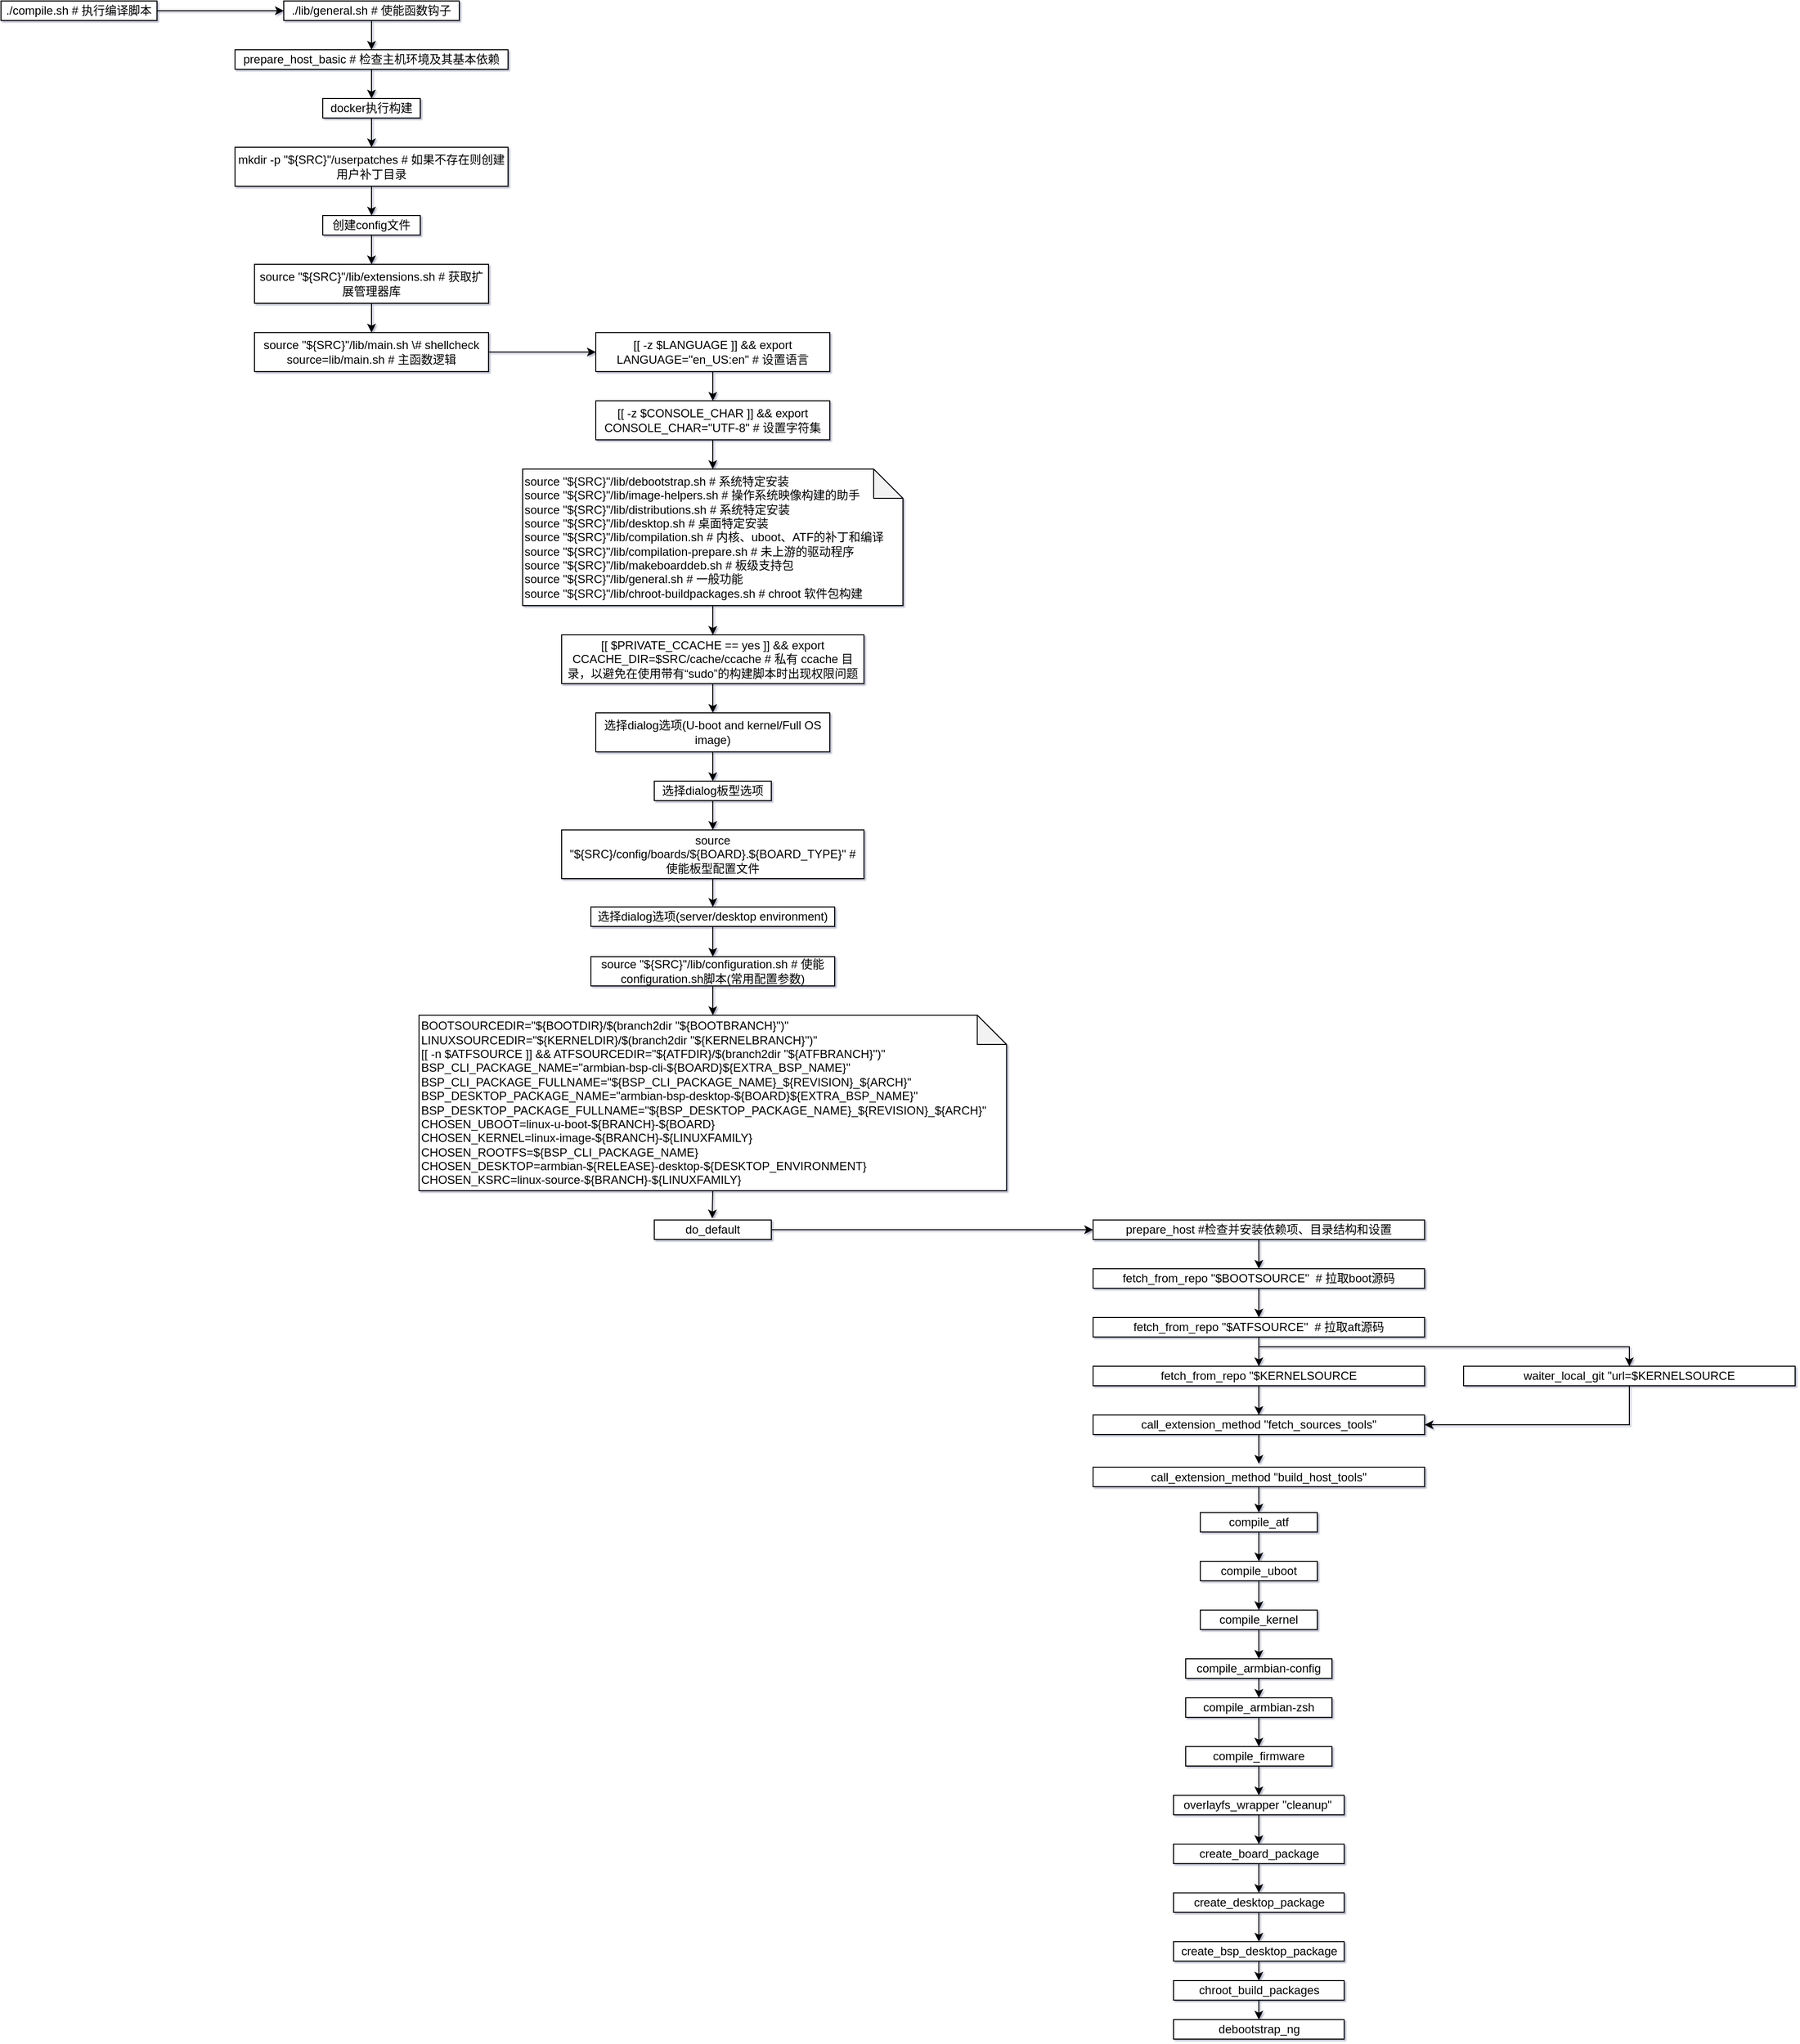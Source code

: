 <mxfile version="19.0.3" type="device"><diagram id="wD-ZX2X2WNgWiX13pClH" name="Page-1"><mxGraphModel dx="1102" dy="937" grid="1" gridSize="10" guides="1" tooltips="1" connect="1" arrows="1" fold="1" page="1" pageScale="1" pageWidth="827" pageHeight="1169" math="0" shadow="1"><root><mxCell id="0"/><mxCell id="1" parent="0"/><mxCell id="xksXhpwBXvCgZ0GnoB5N-13" value="" style="edgeStyle=orthogonalEdgeStyle;rounded=0;orthogonalLoop=1;jettySize=auto;html=1;fontFamily=Lucida Console;shadow=0;" parent="1" source="9CjCVikkidnBDqoJi5Le-1" target="9CjCVikkidnBDqoJi5Le-3" edge="1"><mxGeometry relative="1" as="geometry"/></mxCell><mxCell id="9CjCVikkidnBDqoJi5Le-1" value="./compile.sh # 执行编译脚本" style="rounded=0;whiteSpace=wrap;html=1;shadow=0;" parent="1" vertex="1"><mxGeometry x="80" y="120" width="160" height="20" as="geometry"/></mxCell><mxCell id="xksXhpwBXvCgZ0GnoB5N-15" style="edgeStyle=orthogonalEdgeStyle;rounded=0;orthogonalLoop=1;jettySize=auto;html=1;exitX=0.5;exitY=1;exitDx=0;exitDy=0;fontFamily=Lucida Console;shadow=0;" parent="1" source="9CjCVikkidnBDqoJi5Le-3" target="xksXhpwBXvCgZ0GnoB5N-7" edge="1"><mxGeometry relative="1" as="geometry"/></mxCell><mxCell id="9CjCVikkidnBDqoJi5Le-3" value="./lib/general.sh # 使能函数钩子" style="rounded=0;whiteSpace=wrap;html=1;gradientColor=none;sketch=0;shadow=0;" parent="1" vertex="1"><mxGeometry x="370" y="120" width="180" height="20" as="geometry"/></mxCell><mxCell id="xksXhpwBXvCgZ0GnoB5N-16" value="" style="edgeStyle=orthogonalEdgeStyle;rounded=0;orthogonalLoop=1;jettySize=auto;html=1;fontFamily=Lucida Console;shadow=0;" parent="1" source="xksXhpwBXvCgZ0GnoB5N-7" target="xksXhpwBXvCgZ0GnoB5N-12" edge="1"><mxGeometry relative="1" as="geometry"/></mxCell><mxCell id="xksXhpwBXvCgZ0GnoB5N-7" value="prepare_host_basic # 检查主机环境及其基本依赖" style="rounded=0;whiteSpace=wrap;html=1;shadow=0;" parent="1" vertex="1"><mxGeometry x="320" y="170" width="280" height="20" as="geometry"/></mxCell><mxCell id="xksXhpwBXvCgZ0GnoB5N-21" style="edgeStyle=orthogonalEdgeStyle;rounded=0;orthogonalLoop=1;jettySize=auto;html=1;exitX=0.5;exitY=1;exitDx=0;exitDy=0;entryX=0.5;entryY=0;entryDx=0;entryDy=0;fontFamily=Lucida Console;shadow=0;" parent="1" source="xksXhpwBXvCgZ0GnoB5N-12" target="xksXhpwBXvCgZ0GnoB5N-17" edge="1"><mxGeometry relative="1" as="geometry"/></mxCell><mxCell id="xksXhpwBXvCgZ0GnoB5N-12" value="docker执行构建" style="rounded=0;whiteSpace=wrap;html=1;shadow=0;" parent="1" vertex="1"><mxGeometry x="410" y="220" width="100" height="20" as="geometry"/></mxCell><mxCell id="xksXhpwBXvCgZ0GnoB5N-22" style="edgeStyle=orthogonalEdgeStyle;rounded=0;orthogonalLoop=1;jettySize=auto;html=1;exitX=0.5;exitY=1;exitDx=0;exitDy=0;entryX=0.5;entryY=0;entryDx=0;entryDy=0;fontFamily=Lucida Console;shadow=0;" parent="1" source="xksXhpwBXvCgZ0GnoB5N-17" target="xksXhpwBXvCgZ0GnoB5N-18" edge="1"><mxGeometry relative="1" as="geometry"/></mxCell><mxCell id="xksXhpwBXvCgZ0GnoB5N-17" value="mkdir -p &quot;${SRC}&quot;/userpatches # 如果不存在则创建用户补丁目录" style="rounded=0;whiteSpace=wrap;html=1;shadow=0;" parent="1" vertex="1"><mxGeometry x="320" y="270" width="280" height="40" as="geometry"/></mxCell><mxCell id="xksXhpwBXvCgZ0GnoB5N-23" style="edgeStyle=orthogonalEdgeStyle;rounded=0;orthogonalLoop=1;jettySize=auto;html=1;exitX=0.5;exitY=1;exitDx=0;exitDy=0;entryX=0.5;entryY=0;entryDx=0;entryDy=0;fontFamily=Lucida Console;shadow=0;" parent="1" source="xksXhpwBXvCgZ0GnoB5N-18" target="xksXhpwBXvCgZ0GnoB5N-19" edge="1"><mxGeometry relative="1" as="geometry"/></mxCell><mxCell id="xksXhpwBXvCgZ0GnoB5N-18" value="创建config文件" style="rounded=0;whiteSpace=wrap;html=1;shadow=0;" parent="1" vertex="1"><mxGeometry x="410" y="340" width="100" height="20" as="geometry"/></mxCell><mxCell id="xksXhpwBXvCgZ0GnoB5N-24" style="edgeStyle=orthogonalEdgeStyle;rounded=0;orthogonalLoop=1;jettySize=auto;html=1;exitX=0.5;exitY=1;exitDx=0;exitDy=0;entryX=0.5;entryY=0;entryDx=0;entryDy=0;fontFamily=Lucida Console;shadow=0;" parent="1" source="xksXhpwBXvCgZ0GnoB5N-19" target="xksXhpwBXvCgZ0GnoB5N-20" edge="1"><mxGeometry relative="1" as="geometry"/></mxCell><mxCell id="xksXhpwBXvCgZ0GnoB5N-19" value="source &quot;${SRC}&quot;/lib/extensions.sh # 获取扩展管理器库" style="rounded=0;whiteSpace=wrap;html=1;shadow=0;glass=0;" parent="1" vertex="1"><mxGeometry x="340" y="390" width="240" height="40" as="geometry"/></mxCell><mxCell id="SzC1l6cs5nSfTwcxTcUp-26" style="edgeStyle=orthogonalEdgeStyle;rounded=0;orthogonalLoop=1;jettySize=auto;html=1;exitX=1;exitY=0.5;exitDx=0;exitDy=0;entryX=0;entryY=0.5;entryDx=0;entryDy=0;shadow=0;" parent="1" source="xksXhpwBXvCgZ0GnoB5N-20" target="SzC1l6cs5nSfTwcxTcUp-25" edge="1"><mxGeometry relative="1" as="geometry"/></mxCell><mxCell id="xksXhpwBXvCgZ0GnoB5N-20" value="source &quot;${SRC}&quot;/lib/main.sh \# shellcheck source=lib/main.sh # 主函数逻辑" style="rounded=0;whiteSpace=wrap;html=1;shadow=0;" parent="1" vertex="1"><mxGeometry x="340" y="460" width="240" height="40" as="geometry"/></mxCell><mxCell id="bsCm_6E_pGMefL_QfDVL-20" style="edgeStyle=orthogonalEdgeStyle;rounded=0;orthogonalLoop=1;jettySize=auto;html=1;exitX=0.5;exitY=1;exitDx=0;exitDy=0;entryX=0.5;entryY=0;entryDx=0;entryDy=0;" parent="1" source="SzC1l6cs5nSfTwcxTcUp-25" target="bsCm_6E_pGMefL_QfDVL-11" edge="1"><mxGeometry relative="1" as="geometry"/></mxCell><mxCell id="SzC1l6cs5nSfTwcxTcUp-25" value="&lt;div&gt;[[ -z $LANGUAGE ]] &amp;amp;&amp;amp; export LANGUAGE=&quot;en_US:en&quot; # 设置语言&lt;/div&gt;" style="rounded=0;whiteSpace=wrap;html=1;shadow=0;" parent="1" vertex="1"><mxGeometry x="690" y="460" width="240" height="40" as="geometry"/></mxCell><mxCell id="bsCm_6E_pGMefL_QfDVL-22" style="edgeStyle=orthogonalEdgeStyle;rounded=0;orthogonalLoop=1;jettySize=auto;html=1;exitX=0.5;exitY=1;exitDx=0;exitDy=0;exitPerimeter=0;entryX=0.5;entryY=0;entryDx=0;entryDy=0;" parent="1" source="bsCm_6E_pGMefL_QfDVL-10" target="bsCm_6E_pGMefL_QfDVL-12" edge="1"><mxGeometry relative="1" as="geometry"/></mxCell><mxCell id="bsCm_6E_pGMefL_QfDVL-10" value="&lt;div&gt;source &quot;${SRC}&quot;/lib/debootstrap.sh # 系统特定安装&lt;/div&gt;&lt;div&gt;source &quot;${SRC}&quot;/lib/image-helpers.sh # 操作系统映像构建的助手&lt;/div&gt;&lt;div&gt;source &quot;${SRC}&quot;/lib/distributions.sh # 系统特定安装&lt;/div&gt;&lt;div&gt;source &quot;${SRC}&quot;/lib/desktop.sh # 桌面特定安装&lt;/div&gt;&lt;div&gt;source &quot;${SRC}&quot;/lib/compilation.sh # 内核、uboot、ATF的补丁和编译&lt;/div&gt;&lt;div&gt;source &quot;${SRC}&quot;/lib/compilation-prepare.sh # 未上游的驱动程序&lt;/div&gt;&lt;div&gt;source &quot;${SRC}&quot;/lib/makeboarddeb.sh # 板级支持包&lt;/div&gt;&lt;div&gt;source &quot;${SRC}&quot;/lib/general.sh # 一般功能&lt;/div&gt;&lt;div&gt;source &quot;${SRC}&quot;/lib/chroot-buildpackages.sh # chroot 软件包构建&lt;/div&gt;" style="shape=note;whiteSpace=wrap;html=1;backgroundOutline=1;darkOpacity=0.05;align=left;" parent="1" vertex="1"><mxGeometry x="615" y="600" width="390" height="140" as="geometry"/></mxCell><mxCell id="bsCm_6E_pGMefL_QfDVL-21" style="edgeStyle=orthogonalEdgeStyle;rounded=0;orthogonalLoop=1;jettySize=auto;html=1;exitX=0.5;exitY=1;exitDx=0;exitDy=0;entryX=0.5;entryY=0;entryDx=0;entryDy=0;entryPerimeter=0;" parent="1" source="bsCm_6E_pGMefL_QfDVL-11" target="bsCm_6E_pGMefL_QfDVL-10" edge="1"><mxGeometry relative="1" as="geometry"/></mxCell><mxCell id="bsCm_6E_pGMefL_QfDVL-11" value="&lt;div&gt;[[ -z $CONSOLE_CHAR ]] &amp;amp;&amp;amp; export CONSOLE_CHAR=&quot;UTF-8&quot; # 设置字符集&lt;/div&gt;" style="rounded=0;whiteSpace=wrap;html=1;shadow=0;" parent="1" vertex="1"><mxGeometry x="690" y="530" width="240" height="40" as="geometry"/></mxCell><mxCell id="bsCm_6E_pGMefL_QfDVL-23" style="edgeStyle=orthogonalEdgeStyle;rounded=0;orthogonalLoop=1;jettySize=auto;html=1;exitX=0.5;exitY=1;exitDx=0;exitDy=0;entryX=0.5;entryY=0;entryDx=0;entryDy=0;" parent="1" source="bsCm_6E_pGMefL_QfDVL-12" target="bsCm_6E_pGMefL_QfDVL-13" edge="1"><mxGeometry relative="1" as="geometry"/></mxCell><mxCell id="bsCm_6E_pGMefL_QfDVL-12" value="&lt;div&gt;[[ $PRIVATE_CCACHE == yes ]] &amp;amp;&amp;amp; export CCACHE_DIR=$SRC/cache/ccache #&amp;nbsp;私有 ccache 目录，以避免在使用带有“sudo”的构建脚本时出现权限问题&lt;/div&gt;" style="rounded=0;whiteSpace=wrap;html=1;shadow=0;" parent="1" vertex="1"><mxGeometry x="655" y="770" width="310" height="50" as="geometry"/></mxCell><mxCell id="bsCm_6E_pGMefL_QfDVL-24" style="edgeStyle=orthogonalEdgeStyle;rounded=0;orthogonalLoop=1;jettySize=auto;html=1;entryX=0.5;entryY=0;entryDx=0;entryDy=0;" parent="1" source="bsCm_6E_pGMefL_QfDVL-13" target="bsCm_6E_pGMefL_QfDVL-14" edge="1"><mxGeometry relative="1" as="geometry"/></mxCell><mxCell id="bsCm_6E_pGMefL_QfDVL-13" value="&lt;div&gt;选择dialog选项(U-boot and kernel/Full OS image)&lt;/div&gt;" style="rounded=0;whiteSpace=wrap;html=1;shadow=0;" parent="1" vertex="1"><mxGeometry x="690" y="850" width="240" height="40" as="geometry"/></mxCell><mxCell id="bsCm_6E_pGMefL_QfDVL-25" style="edgeStyle=orthogonalEdgeStyle;rounded=0;orthogonalLoop=1;jettySize=auto;html=1;exitX=0.5;exitY=1;exitDx=0;exitDy=0;entryX=0.5;entryY=0;entryDx=0;entryDy=0;" parent="1" source="bsCm_6E_pGMefL_QfDVL-14" target="bsCm_6E_pGMefL_QfDVL-15" edge="1"><mxGeometry relative="1" as="geometry"/></mxCell><mxCell id="bsCm_6E_pGMefL_QfDVL-14" value="&lt;div&gt;选择dialog板型选项&lt;/div&gt;" style="rounded=0;whiteSpace=wrap;html=1;shadow=0;" parent="1" vertex="1"><mxGeometry x="750" y="920" width="120" height="20" as="geometry"/></mxCell><mxCell id="bsCm_6E_pGMefL_QfDVL-26" style="edgeStyle=orthogonalEdgeStyle;rounded=0;orthogonalLoop=1;jettySize=auto;html=1;exitX=0.5;exitY=1;exitDx=0;exitDy=0;entryX=0.5;entryY=0;entryDx=0;entryDy=0;" parent="1" source="bsCm_6E_pGMefL_QfDVL-15" target="bsCm_6E_pGMefL_QfDVL-16" edge="1"><mxGeometry relative="1" as="geometry"/></mxCell><mxCell id="bsCm_6E_pGMefL_QfDVL-15" value="&lt;div&gt;source &quot;${SRC}/config/boards/${BOARD}.${BOARD_TYPE}&quot; # 使能板型配置文件&lt;/div&gt;" style="rounded=0;whiteSpace=wrap;html=1;shadow=0;" parent="1" vertex="1"><mxGeometry x="655" y="970" width="310" height="50" as="geometry"/></mxCell><mxCell id="bsCm_6E_pGMefL_QfDVL-27" style="edgeStyle=orthogonalEdgeStyle;rounded=0;orthogonalLoop=1;jettySize=auto;html=1;exitX=0.5;exitY=1;exitDx=0;exitDy=0;entryX=0.5;entryY=0;entryDx=0;entryDy=0;" parent="1" source="bsCm_6E_pGMefL_QfDVL-16" target="bsCm_6E_pGMefL_QfDVL-17" edge="1"><mxGeometry relative="1" as="geometry"/></mxCell><mxCell id="bsCm_6E_pGMefL_QfDVL-16" value="&lt;div&gt;选择dialog选项(server/desktop environment)&lt;/div&gt;" style="rounded=0;whiteSpace=wrap;html=1;shadow=0;" parent="1" vertex="1"><mxGeometry x="685" y="1049" width="250" height="20" as="geometry"/></mxCell><mxCell id="bsCm_6E_pGMefL_QfDVL-28" style="edgeStyle=orthogonalEdgeStyle;rounded=0;orthogonalLoop=1;jettySize=auto;html=1;exitX=0.5;exitY=1;exitDx=0;exitDy=0;entryX=0.5;entryY=0;entryDx=0;entryDy=0;entryPerimeter=0;" parent="1" source="bsCm_6E_pGMefL_QfDVL-17" target="bsCm_6E_pGMefL_QfDVL-18" edge="1"><mxGeometry relative="1" as="geometry"/></mxCell><mxCell id="bsCm_6E_pGMefL_QfDVL-17" value="&lt;div&gt;source &quot;${SRC}&quot;/lib/configuration.sh #&amp;nbsp;使能configuration.sh脚本(常用配置参数)&lt;/div&gt;" style="rounded=0;whiteSpace=wrap;html=1;shadow=0;" parent="1" vertex="1"><mxGeometry x="685" y="1100" width="250" height="30" as="geometry"/></mxCell><mxCell id="bsCm_6E_pGMefL_QfDVL-29" style="edgeStyle=orthogonalEdgeStyle;rounded=0;orthogonalLoop=1;jettySize=auto;html=1;exitX=0.5;exitY=1;exitDx=0;exitDy=0;exitPerimeter=0;entryX=0.495;entryY=-0.081;entryDx=0;entryDy=0;entryPerimeter=0;" parent="1" source="bsCm_6E_pGMefL_QfDVL-18" target="bsCm_6E_pGMefL_QfDVL-19" edge="1"><mxGeometry relative="1" as="geometry"/></mxCell><mxCell id="bsCm_6E_pGMefL_QfDVL-18" value="&lt;div&gt;BOOTSOURCEDIR=&quot;${BOOTDIR}/$(branch2dir &quot;${BOOTBRANCH}&quot;)&quot;&lt;/div&gt;&lt;div&gt;LINUXSOURCEDIR=&quot;${KERNELDIR}/$(branch2dir &quot;${KERNELBRANCH}&quot;)&quot;&lt;/div&gt;&lt;div&gt;[[ -n $ATFSOURCE ]] &amp;amp;&amp;amp; ATFSOURCEDIR=&quot;${ATFDIR}/$(branch2dir &quot;${ATFBRANCH}&quot;)&quot;&lt;/div&gt;&lt;div&gt;BSP_CLI_PACKAGE_NAME=&quot;armbian-bsp-cli-${BOARD}${EXTRA_BSP_NAME}&quot;&lt;/div&gt;&lt;div&gt;BSP_CLI_PACKAGE_FULLNAME=&quot;${BSP_CLI_PACKAGE_NAME}_${REVISION}_${ARCH}&quot;&lt;/div&gt;&lt;div&gt;BSP_DESKTOP_PACKAGE_NAME=&quot;armbian-bsp-desktop-${BOARD}${EXTRA_BSP_NAME}&quot;&lt;/div&gt;&lt;div&gt;BSP_DESKTOP_PACKAGE_FULLNAME=&quot;${BSP_DESKTOP_PACKAGE_NAME}_${REVISION}_${ARCH}&quot;&lt;/div&gt;&lt;div&gt;CHOSEN_UBOOT=linux-u-boot-${BRANCH}-${BOARD}&lt;/div&gt;&lt;div&gt;CHOSEN_KERNEL=linux-image-${BRANCH}-${LINUXFAMILY}&lt;/div&gt;&lt;div&gt;CHOSEN_ROOTFS=${BSP_CLI_PACKAGE_NAME}&lt;/div&gt;&lt;div&gt;CHOSEN_DESKTOP=armbian-${RELEASE}-desktop-${DESKTOP_ENVIRONMENT}&lt;/div&gt;&lt;div&gt;CHOSEN_KSRC=linux-source-${BRANCH}-${LINUXFAMILY}&lt;/div&gt;" style="shape=note;whiteSpace=wrap;html=1;backgroundOutline=1;darkOpacity=0.05;align=left;" parent="1" vertex="1"><mxGeometry x="508.75" y="1160" width="602.5" height="180" as="geometry"/></mxCell><mxCell id="bsCm_6E_pGMefL_QfDVL-54" style="edgeStyle=orthogonalEdgeStyle;rounded=0;orthogonalLoop=1;jettySize=auto;html=1;exitX=1;exitY=0.5;exitDx=0;exitDy=0;" parent="1" source="bsCm_6E_pGMefL_QfDVL-19" target="bsCm_6E_pGMefL_QfDVL-30" edge="1"><mxGeometry relative="1" as="geometry"/></mxCell><mxCell id="bsCm_6E_pGMefL_QfDVL-19" value="&lt;div&gt;do_default&lt;/div&gt;" style="rounded=0;whiteSpace=wrap;html=1;shadow=0;" parent="1" vertex="1"><mxGeometry x="750" y="1370" width="120" height="20" as="geometry"/></mxCell><mxCell id="bsCm_6E_pGMefL_QfDVL-55" style="edgeStyle=orthogonalEdgeStyle;rounded=0;orthogonalLoop=1;jettySize=auto;html=1;exitX=0.5;exitY=1;exitDx=0;exitDy=0;entryX=0.5;entryY=0;entryDx=0;entryDy=0;" parent="1" source="bsCm_6E_pGMefL_QfDVL-30" target="bsCm_6E_pGMefL_QfDVL-31" edge="1"><mxGeometry relative="1" as="geometry"/></mxCell><mxCell id="bsCm_6E_pGMefL_QfDVL-30" value="&lt;div&gt;prepare_host #检查并安装依赖项、目录结构和设置&lt;/div&gt;" style="rounded=0;whiteSpace=wrap;html=1;shadow=0;" parent="1" vertex="1"><mxGeometry x="1200" y="1370" width="340" height="20" as="geometry"/></mxCell><mxCell id="bsCm_6E_pGMefL_QfDVL-56" style="edgeStyle=orthogonalEdgeStyle;rounded=0;orthogonalLoop=1;jettySize=auto;html=1;exitX=0.5;exitY=1;exitDx=0;exitDy=0;entryX=0.5;entryY=0;entryDx=0;entryDy=0;" parent="1" source="bsCm_6E_pGMefL_QfDVL-31" target="bsCm_6E_pGMefL_QfDVL-32" edge="1"><mxGeometry relative="1" as="geometry"/></mxCell><mxCell id="bsCm_6E_pGMefL_QfDVL-31" value="&lt;div&gt;fetch_from_repo &quot;$BOOTSOURCE&quot;&amp;nbsp; # 拉取boot源码&lt;/div&gt;" style="rounded=0;whiteSpace=wrap;html=1;shadow=0;" parent="1" vertex="1"><mxGeometry x="1200" y="1420" width="340" height="20" as="geometry"/></mxCell><mxCell id="bsCm_6E_pGMefL_QfDVL-46" style="edgeStyle=orthogonalEdgeStyle;rounded=0;orthogonalLoop=1;jettySize=auto;html=1;exitX=0.5;exitY=1;exitDx=0;exitDy=0;entryX=0.5;entryY=0;entryDx=0;entryDy=0;" parent="1" source="bsCm_6E_pGMefL_QfDVL-32" target="bsCm_6E_pGMefL_QfDVL-35" edge="1"><mxGeometry relative="1" as="geometry"/></mxCell><mxCell id="bsCm_6E_pGMefL_QfDVL-47" style="edgeStyle=orthogonalEdgeStyle;rounded=0;orthogonalLoop=1;jettySize=auto;html=1;exitX=0.5;exitY=1;exitDx=0;exitDy=0;" parent="1" source="bsCm_6E_pGMefL_QfDVL-32" target="bsCm_6E_pGMefL_QfDVL-33" edge="1"><mxGeometry relative="1" as="geometry"><Array as="points"><mxPoint x="1370" y="1500"/><mxPoint x="1750" y="1500"/></Array></mxGeometry></mxCell><mxCell id="bsCm_6E_pGMefL_QfDVL-32" value="&lt;div&gt;fetch_from_repo &quot;$ATFSOURCE&quot;&amp;nbsp; # 拉取aft源码&lt;/div&gt;" style="rounded=0;whiteSpace=wrap;html=1;shadow=0;" parent="1" vertex="1"><mxGeometry x="1200" y="1470" width="340" height="20" as="geometry"/></mxCell><mxCell id="bsCm_6E_pGMefL_QfDVL-45" style="edgeStyle=orthogonalEdgeStyle;rounded=0;orthogonalLoop=1;jettySize=auto;html=1;exitX=0.5;exitY=1;exitDx=0;exitDy=0;entryX=1;entryY=0.5;entryDx=0;entryDy=0;" parent="1" source="bsCm_6E_pGMefL_QfDVL-33" target="bsCm_6E_pGMefL_QfDVL-36" edge="1"><mxGeometry relative="1" as="geometry"><mxPoint x="1570" y="1560" as="targetPoint"/></mxGeometry></mxCell><mxCell id="bsCm_6E_pGMefL_QfDVL-33" value="&lt;div&gt;waiter_local_git &quot;url=$KERNELSOURCE&lt;/div&gt;" style="rounded=0;whiteSpace=wrap;html=1;shadow=0;" parent="1" vertex="1"><mxGeometry x="1580" y="1520" width="340" height="20" as="geometry"/></mxCell><mxCell id="bsCm_6E_pGMefL_QfDVL-44" style="edgeStyle=orthogonalEdgeStyle;rounded=0;orthogonalLoop=1;jettySize=auto;html=1;exitX=0.5;exitY=1;exitDx=0;exitDy=0;entryX=0.5;entryY=0;entryDx=0;entryDy=0;" parent="1" source="bsCm_6E_pGMefL_QfDVL-35" target="bsCm_6E_pGMefL_QfDVL-36" edge="1"><mxGeometry relative="1" as="geometry"/></mxCell><mxCell id="bsCm_6E_pGMefL_QfDVL-35" value="&lt;div&gt;fetch_from_repo &quot;$KERNELSOURCE&lt;/div&gt;" style="rounded=0;whiteSpace=wrap;html=1;shadow=0;" parent="1" vertex="1"><mxGeometry x="1200" y="1520" width="340" height="20" as="geometry"/></mxCell><mxCell id="bsCm_6E_pGMefL_QfDVL-57" style="edgeStyle=orthogonalEdgeStyle;rounded=0;orthogonalLoop=1;jettySize=auto;html=1;exitX=0.5;exitY=1;exitDx=0;exitDy=0;" parent="1" source="bsCm_6E_pGMefL_QfDVL-36" edge="1"><mxGeometry relative="1" as="geometry"><mxPoint x="1370.03" y="1620" as="targetPoint"/></mxGeometry></mxCell><mxCell id="bsCm_6E_pGMefL_QfDVL-36" value="&lt;div&gt;call_extension_method &quot;fetch_sources_tools&quot;&lt;/div&gt;" style="rounded=0;whiteSpace=wrap;html=1;shadow=0;" parent="1" vertex="1"><mxGeometry x="1200" y="1570" width="340" height="20" as="geometry"/></mxCell><mxCell id="bsCm_6E_pGMefL_QfDVL-58" style="edgeStyle=orthogonalEdgeStyle;rounded=0;orthogonalLoop=1;jettySize=auto;html=1;exitX=0.5;exitY=1;exitDx=0;exitDy=0;entryX=0.5;entryY=0;entryDx=0;entryDy=0;" parent="1" source="bsCm_6E_pGMefL_QfDVL-37" target="bsCm_6E_pGMefL_QfDVL-38" edge="1"><mxGeometry relative="1" as="geometry"/></mxCell><mxCell id="bsCm_6E_pGMefL_QfDVL-37" value="&lt;div&gt;call_extension_method &quot;build_host_tools&quot;&lt;/div&gt;" style="rounded=0;whiteSpace=wrap;html=1;shadow=0;" parent="1" vertex="1"><mxGeometry x="1200" y="1623.5" width="340" height="20" as="geometry"/></mxCell><mxCell id="bsCm_6E_pGMefL_QfDVL-59" style="edgeStyle=orthogonalEdgeStyle;rounded=0;orthogonalLoop=1;jettySize=auto;html=1;exitX=0.5;exitY=1;exitDx=0;exitDy=0;entryX=0.5;entryY=0;entryDx=0;entryDy=0;" parent="1" source="bsCm_6E_pGMefL_QfDVL-38" target="bsCm_6E_pGMefL_QfDVL-39" edge="1"><mxGeometry relative="1" as="geometry"/></mxCell><mxCell id="bsCm_6E_pGMefL_QfDVL-38" value="&lt;div&gt;compile_atf&lt;/div&gt;" style="rounded=0;whiteSpace=wrap;html=1;shadow=0;" parent="1" vertex="1"><mxGeometry x="1310" y="1670" width="120" height="20" as="geometry"/></mxCell><mxCell id="bsCm_6E_pGMefL_QfDVL-60" style="edgeStyle=orthogonalEdgeStyle;rounded=0;orthogonalLoop=1;jettySize=auto;html=1;exitX=0.5;exitY=1;exitDx=0;exitDy=0;entryX=0.5;entryY=0;entryDx=0;entryDy=0;" parent="1" source="bsCm_6E_pGMefL_QfDVL-39" target="bsCm_6E_pGMefL_QfDVL-40" edge="1"><mxGeometry relative="1" as="geometry"/></mxCell><mxCell id="bsCm_6E_pGMefL_QfDVL-39" value="&lt;div&gt;compile_uboot&lt;/div&gt;" style="rounded=0;whiteSpace=wrap;html=1;shadow=0;" parent="1" vertex="1"><mxGeometry x="1310" y="1720" width="120" height="20" as="geometry"/></mxCell><mxCell id="bsCm_6E_pGMefL_QfDVL-61" style="edgeStyle=orthogonalEdgeStyle;rounded=0;orthogonalLoop=1;jettySize=auto;html=1;exitX=0.5;exitY=1;exitDx=0;exitDy=0;entryX=0.5;entryY=0;entryDx=0;entryDy=0;" parent="1" source="bsCm_6E_pGMefL_QfDVL-40" target="bsCm_6E_pGMefL_QfDVL-41" edge="1"><mxGeometry relative="1" as="geometry"/></mxCell><mxCell id="bsCm_6E_pGMefL_QfDVL-40" value="&lt;div&gt;compile_kernel&lt;/div&gt;" style="rounded=0;whiteSpace=wrap;html=1;shadow=0;" parent="1" vertex="1"><mxGeometry x="1310" y="1770" width="120" height="20" as="geometry"/></mxCell><mxCell id="bsCm_6E_pGMefL_QfDVL-62" style="edgeStyle=orthogonalEdgeStyle;rounded=0;orthogonalLoop=1;jettySize=auto;html=1;exitX=0.5;exitY=1;exitDx=0;exitDy=0;entryX=0.5;entryY=0;entryDx=0;entryDy=0;" parent="1" source="bsCm_6E_pGMefL_QfDVL-41" target="bsCm_6E_pGMefL_QfDVL-42" edge="1"><mxGeometry relative="1" as="geometry"/></mxCell><mxCell id="bsCm_6E_pGMefL_QfDVL-41" value="&lt;div&gt;compile_armbian-config&lt;/div&gt;" style="rounded=0;whiteSpace=wrap;html=1;shadow=0;" parent="1" vertex="1"><mxGeometry x="1295" y="1820" width="150" height="20" as="geometry"/></mxCell><mxCell id="bsCm_6E_pGMefL_QfDVL-63" style="edgeStyle=orthogonalEdgeStyle;rounded=0;orthogonalLoop=1;jettySize=auto;html=1;exitX=0.5;exitY=1;exitDx=0;exitDy=0;entryX=0.5;entryY=0;entryDx=0;entryDy=0;" parent="1" source="bsCm_6E_pGMefL_QfDVL-42" target="bsCm_6E_pGMefL_QfDVL-43" edge="1"><mxGeometry relative="1" as="geometry"/></mxCell><mxCell id="bsCm_6E_pGMefL_QfDVL-42" value="&lt;div&gt;compile_armbian-zsh&lt;/div&gt;" style="rounded=0;whiteSpace=wrap;html=1;shadow=0;" parent="1" vertex="1"><mxGeometry x="1295" y="1860" width="150" height="20" as="geometry"/></mxCell><mxCell id="bsCm_6E_pGMefL_QfDVL-64" style="edgeStyle=orthogonalEdgeStyle;rounded=0;orthogonalLoop=1;jettySize=auto;html=1;exitX=0.5;exitY=1;exitDx=0;exitDy=0;entryX=0.5;entryY=0;entryDx=0;entryDy=0;" parent="1" source="bsCm_6E_pGMefL_QfDVL-43" target="bsCm_6E_pGMefL_QfDVL-48" edge="1"><mxGeometry relative="1" as="geometry"/></mxCell><mxCell id="bsCm_6E_pGMefL_QfDVL-43" value="&lt;div&gt;compile_firmware&lt;/div&gt;" style="rounded=0;whiteSpace=wrap;html=1;shadow=0;" parent="1" vertex="1"><mxGeometry x="1295" y="1910" width="150" height="20" as="geometry"/></mxCell><mxCell id="bsCm_6E_pGMefL_QfDVL-65" style="edgeStyle=orthogonalEdgeStyle;rounded=0;orthogonalLoop=1;jettySize=auto;html=1;exitX=0.5;exitY=1;exitDx=0;exitDy=0;entryX=0.5;entryY=0;entryDx=0;entryDy=0;" parent="1" source="bsCm_6E_pGMefL_QfDVL-48" target="bsCm_6E_pGMefL_QfDVL-49" edge="1"><mxGeometry relative="1" as="geometry"/></mxCell><mxCell id="bsCm_6E_pGMefL_QfDVL-48" value="&lt;div&gt;overlayfs_wrapper &quot;cleanup&quot;&amp;nbsp;&lt;/div&gt;" style="rounded=0;whiteSpace=wrap;html=1;shadow=0;" parent="1" vertex="1"><mxGeometry x="1282.5" y="1960" width="175" height="20" as="geometry"/></mxCell><mxCell id="bsCm_6E_pGMefL_QfDVL-66" style="edgeStyle=orthogonalEdgeStyle;rounded=0;orthogonalLoop=1;jettySize=auto;html=1;exitX=0.5;exitY=1;exitDx=0;exitDy=0;entryX=0.5;entryY=0;entryDx=0;entryDy=0;" parent="1" source="bsCm_6E_pGMefL_QfDVL-49" target="bsCm_6E_pGMefL_QfDVL-50" edge="1"><mxGeometry relative="1" as="geometry"/></mxCell><mxCell id="bsCm_6E_pGMefL_QfDVL-49" value="&lt;div&gt;create_board_package&lt;/div&gt;" style="rounded=0;whiteSpace=wrap;html=1;shadow=0;" parent="1" vertex="1"><mxGeometry x="1282.5" y="2010" width="175" height="20" as="geometry"/></mxCell><mxCell id="bsCm_6E_pGMefL_QfDVL-67" style="edgeStyle=orthogonalEdgeStyle;rounded=0;orthogonalLoop=1;jettySize=auto;html=1;exitX=0.5;exitY=1;exitDx=0;exitDy=0;entryX=0.5;entryY=0;entryDx=0;entryDy=0;" parent="1" source="bsCm_6E_pGMefL_QfDVL-50" target="bsCm_6E_pGMefL_QfDVL-51" edge="1"><mxGeometry relative="1" as="geometry"/></mxCell><mxCell id="bsCm_6E_pGMefL_QfDVL-50" value="&lt;div&gt;create_desktop_package&lt;/div&gt;" style="rounded=0;whiteSpace=wrap;html=1;shadow=0;" parent="1" vertex="1"><mxGeometry x="1282.5" y="2060" width="175" height="20" as="geometry"/></mxCell><mxCell id="bsCm_6E_pGMefL_QfDVL-68" style="edgeStyle=orthogonalEdgeStyle;rounded=0;orthogonalLoop=1;jettySize=auto;html=1;exitX=0.5;exitY=1;exitDx=0;exitDy=0;entryX=0.5;entryY=0;entryDx=0;entryDy=0;" parent="1" source="bsCm_6E_pGMefL_QfDVL-51" target="bsCm_6E_pGMefL_QfDVL-52" edge="1"><mxGeometry relative="1" as="geometry"/></mxCell><mxCell id="bsCm_6E_pGMefL_QfDVL-51" value="&lt;div&gt;create_bsp_desktop_package&lt;/div&gt;" style="rounded=0;whiteSpace=wrap;html=1;shadow=0;" parent="1" vertex="1"><mxGeometry x="1282.5" y="2110" width="175" height="20" as="geometry"/></mxCell><mxCell id="bsCm_6E_pGMefL_QfDVL-69" style="edgeStyle=orthogonalEdgeStyle;rounded=0;orthogonalLoop=1;jettySize=auto;html=1;exitX=0.5;exitY=1;exitDx=0;exitDy=0;entryX=0.5;entryY=0;entryDx=0;entryDy=0;" parent="1" source="bsCm_6E_pGMefL_QfDVL-52" target="bsCm_6E_pGMefL_QfDVL-53" edge="1"><mxGeometry relative="1" as="geometry"/></mxCell><mxCell id="bsCm_6E_pGMefL_QfDVL-52" value="&lt;div&gt;chroot_build_packages&lt;/div&gt;" style="rounded=0;whiteSpace=wrap;html=1;shadow=0;" parent="1" vertex="1"><mxGeometry x="1282.5" y="2150" width="175" height="20" as="geometry"/></mxCell><mxCell id="bsCm_6E_pGMefL_QfDVL-53" value="&lt;div&gt;debootstrap_ng&lt;/div&gt;" style="rounded=0;whiteSpace=wrap;html=1;shadow=0;" parent="1" vertex="1"><mxGeometry x="1282.5" y="2190" width="175" height="20" as="geometry"/></mxCell></root></mxGraphModel></diagram></mxfile>